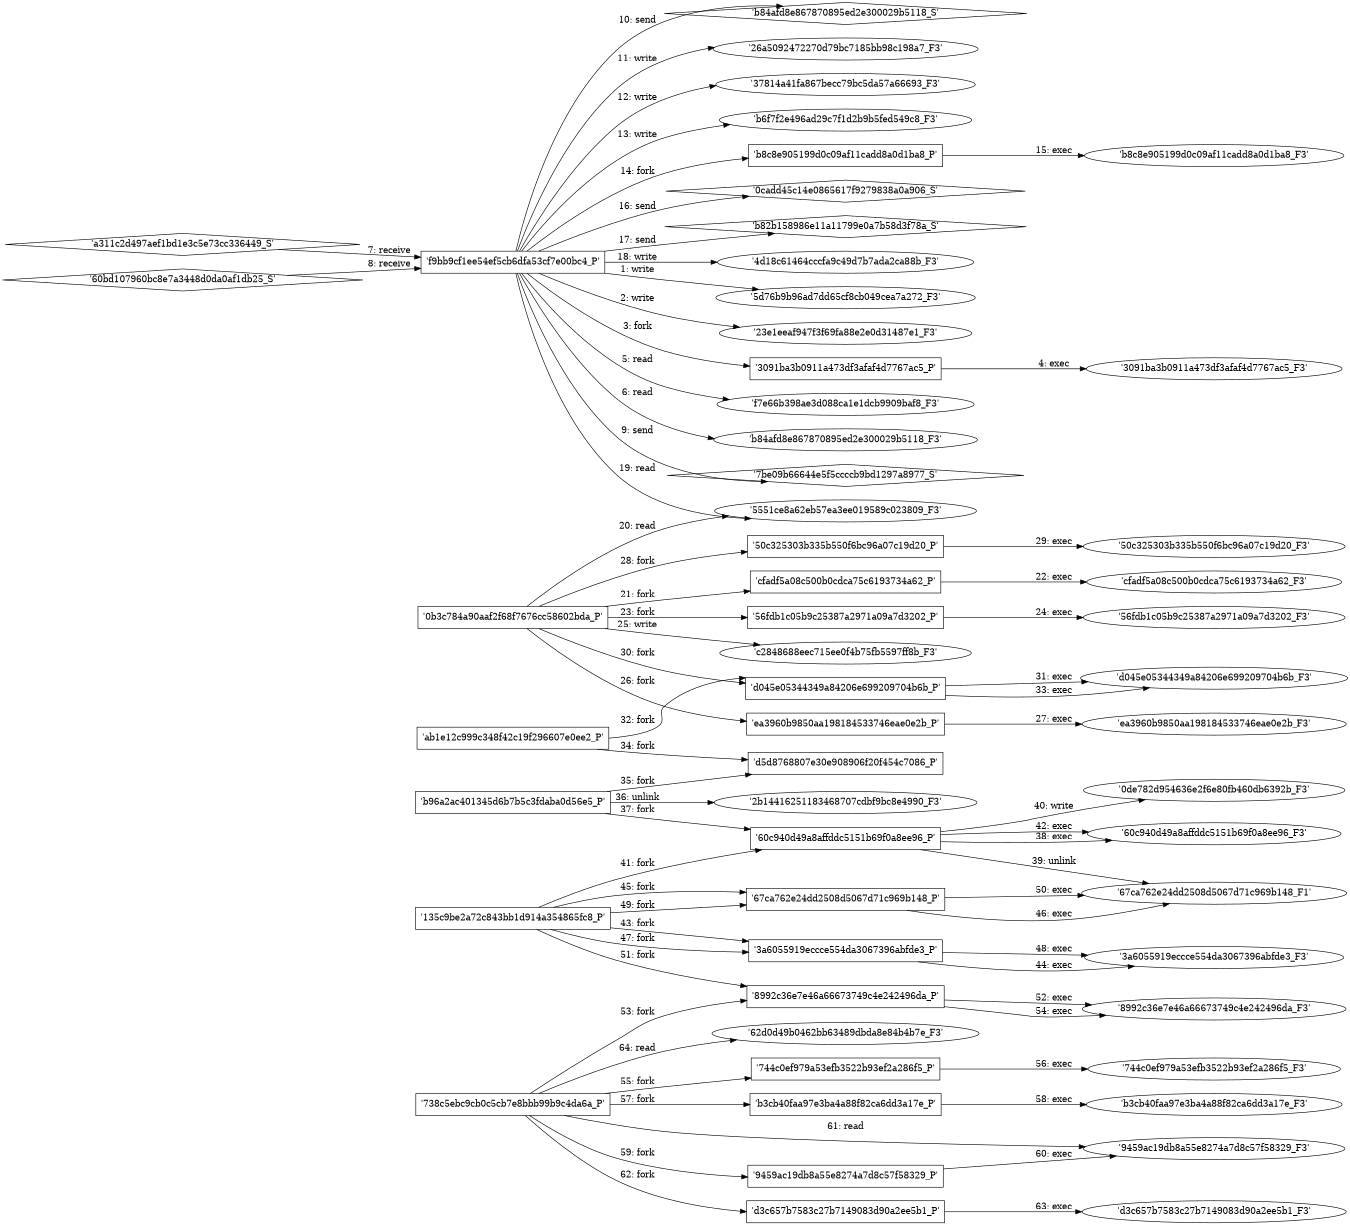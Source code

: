 digraph "D:\Learning\Paper\apt\基于CTI的攻击预警\Dataset\攻击图\ASGfromALLCTI\Threat Roundup for April 12 to April 19.dot" {
rankdir="LR"
size="9"
fixedsize="false"
splines="true"
nodesep=0.3
ranksep=0
fontsize=10
overlap="scalexy"
engine= "neato"
	"'5d76b9b96ad7dd65cf8cb049cea7a272_F3'" [node_type=file shape=ellipse]
	"'f9bb9cf1ee54ef5cb6dfa53cf7e00bc4_P'" [node_type=Process shape=box]
	"'f9bb9cf1ee54ef5cb6dfa53cf7e00bc4_P'" -> "'5d76b9b96ad7dd65cf8cb049cea7a272_F3'" [label="1: write"]
	"'23e1eeaf947f3f69fa88e2e0d31487e1_F3'" [node_type=file shape=ellipse]
	"'f9bb9cf1ee54ef5cb6dfa53cf7e00bc4_P'" [node_type=Process shape=box]
	"'f9bb9cf1ee54ef5cb6dfa53cf7e00bc4_P'" -> "'23e1eeaf947f3f69fa88e2e0d31487e1_F3'" [label="2: write"]
	"'f9bb9cf1ee54ef5cb6dfa53cf7e00bc4_P'" [node_type=Process shape=box]
	"'3091ba3b0911a473df3afaf4d7767ac5_P'" [node_type=Process shape=box]
	"'f9bb9cf1ee54ef5cb6dfa53cf7e00bc4_P'" -> "'3091ba3b0911a473df3afaf4d7767ac5_P'" [label="3: fork"]
	"'3091ba3b0911a473df3afaf4d7767ac5_P'" [node_type=Process shape=box]
	"'3091ba3b0911a473df3afaf4d7767ac5_F3'" [node_type=File shape=ellipse]
	"'3091ba3b0911a473df3afaf4d7767ac5_P'" -> "'3091ba3b0911a473df3afaf4d7767ac5_F3'" [label="4: exec"]
	"'f7e66b398ae3d088ca1e1dcb9909baf8_F3'" [node_type=file shape=ellipse]
	"'f9bb9cf1ee54ef5cb6dfa53cf7e00bc4_P'" [node_type=Process shape=box]
	"'f9bb9cf1ee54ef5cb6dfa53cf7e00bc4_P'" -> "'f7e66b398ae3d088ca1e1dcb9909baf8_F3'" [label="5: read"]
	"'b84afd8e867870895ed2e300029b5118_F3'" [node_type=file shape=ellipse]
	"'f9bb9cf1ee54ef5cb6dfa53cf7e00bc4_P'" [node_type=Process shape=box]
	"'f9bb9cf1ee54ef5cb6dfa53cf7e00bc4_P'" -> "'b84afd8e867870895ed2e300029b5118_F3'" [label="6: read"]
	"'f9bb9cf1ee54ef5cb6dfa53cf7e00bc4_P'" [node_type=Process shape=box]
	"'a311c2d497aef1bd1e3c5e73cc336449_S'" [node_type=Socket shape=diamond]
	"'a311c2d497aef1bd1e3c5e73cc336449_S'" -> "'f9bb9cf1ee54ef5cb6dfa53cf7e00bc4_P'" [label="7: receive"]
	"'f9bb9cf1ee54ef5cb6dfa53cf7e00bc4_P'" [node_type=Process shape=box]
	"'60bd107960bc8e7a3448d0da0af1db25_S'" [node_type=Socket shape=diamond]
	"'60bd107960bc8e7a3448d0da0af1db25_S'" -> "'f9bb9cf1ee54ef5cb6dfa53cf7e00bc4_P'" [label="8: receive"]
	"'7be09b66644e5f5ccccb9bd1297a8977_S'" [node_type=Socket shape=diamond]
	"'f9bb9cf1ee54ef5cb6dfa53cf7e00bc4_P'" [node_type=Process shape=box]
	"'f9bb9cf1ee54ef5cb6dfa53cf7e00bc4_P'" -> "'7be09b66644e5f5ccccb9bd1297a8977_S'" [label="9: send"]
	"'b84afd8e867870895ed2e300029b5118_S'" [node_type=Socket shape=diamond]
	"'f9bb9cf1ee54ef5cb6dfa53cf7e00bc4_P'" [node_type=Process shape=box]
	"'f9bb9cf1ee54ef5cb6dfa53cf7e00bc4_P'" -> "'b84afd8e867870895ed2e300029b5118_S'" [label="10: send"]
	"'26a5092472270d79bc7185bb98c198a7_F3'" [node_type=file shape=ellipse]
	"'f9bb9cf1ee54ef5cb6dfa53cf7e00bc4_P'" [node_type=Process shape=box]
	"'f9bb9cf1ee54ef5cb6dfa53cf7e00bc4_P'" -> "'26a5092472270d79bc7185bb98c198a7_F3'" [label="11: write"]
	"'37814a41fa867becc79bc5da57a66693_F3'" [node_type=file shape=ellipse]
	"'f9bb9cf1ee54ef5cb6dfa53cf7e00bc4_P'" [node_type=Process shape=box]
	"'f9bb9cf1ee54ef5cb6dfa53cf7e00bc4_P'" -> "'37814a41fa867becc79bc5da57a66693_F3'" [label="12: write"]
	"'b6f7f2e496ad29c7f1d2b9b5fed549c8_F3'" [node_type=file shape=ellipse]
	"'f9bb9cf1ee54ef5cb6dfa53cf7e00bc4_P'" [node_type=Process shape=box]
	"'f9bb9cf1ee54ef5cb6dfa53cf7e00bc4_P'" -> "'b6f7f2e496ad29c7f1d2b9b5fed549c8_F3'" [label="13: write"]
	"'f9bb9cf1ee54ef5cb6dfa53cf7e00bc4_P'" [node_type=Process shape=box]
	"'b8c8e905199d0c09af11cadd8a0d1ba8_P'" [node_type=Process shape=box]
	"'f9bb9cf1ee54ef5cb6dfa53cf7e00bc4_P'" -> "'b8c8e905199d0c09af11cadd8a0d1ba8_P'" [label="14: fork"]
	"'b8c8e905199d0c09af11cadd8a0d1ba8_P'" [node_type=Process shape=box]
	"'b8c8e905199d0c09af11cadd8a0d1ba8_F3'" [node_type=File shape=ellipse]
	"'b8c8e905199d0c09af11cadd8a0d1ba8_P'" -> "'b8c8e905199d0c09af11cadd8a0d1ba8_F3'" [label="15: exec"]
	"'0cadd45c14e0865617f9279838a0a906_S'" [node_type=Socket shape=diamond]
	"'f9bb9cf1ee54ef5cb6dfa53cf7e00bc4_P'" [node_type=Process shape=box]
	"'f9bb9cf1ee54ef5cb6dfa53cf7e00bc4_P'" -> "'0cadd45c14e0865617f9279838a0a906_S'" [label="16: send"]
	"'b82b158986e11a11799e0a7b58d3f78a_S'" [node_type=Socket shape=diamond]
	"'f9bb9cf1ee54ef5cb6dfa53cf7e00bc4_P'" [node_type=Process shape=box]
	"'f9bb9cf1ee54ef5cb6dfa53cf7e00bc4_P'" -> "'b82b158986e11a11799e0a7b58d3f78a_S'" [label="17: send"]
	"'4d18c61464cccfa9c49d7b7ada2ca88b_F3'" [node_type=file shape=ellipse]
	"'f9bb9cf1ee54ef5cb6dfa53cf7e00bc4_P'" [node_type=Process shape=box]
	"'f9bb9cf1ee54ef5cb6dfa53cf7e00bc4_P'" -> "'4d18c61464cccfa9c49d7b7ada2ca88b_F3'" [label="18: write"]
	"'5551ce8a62eb57ea3ee019589c023809_F3'" [node_type=file shape=ellipse]
	"'f9bb9cf1ee54ef5cb6dfa53cf7e00bc4_P'" [node_type=Process shape=box]
	"'f9bb9cf1ee54ef5cb6dfa53cf7e00bc4_P'" -> "'5551ce8a62eb57ea3ee019589c023809_F3'" [label="19: read"]
	"'5551ce8a62eb57ea3ee019589c023809_F3'" [node_type=file shape=ellipse]
	"'0b3c784a90aaf2f68f7676cc58602bda_P'" [node_type=Process shape=box]
	"'0b3c784a90aaf2f68f7676cc58602bda_P'" -> "'5551ce8a62eb57ea3ee019589c023809_F3'" [label="20: read"]
	"'0b3c784a90aaf2f68f7676cc58602bda_P'" [node_type=Process shape=box]
	"'cfadf5a08c500b0cdca75c6193734a62_P'" [node_type=Process shape=box]
	"'0b3c784a90aaf2f68f7676cc58602bda_P'" -> "'cfadf5a08c500b0cdca75c6193734a62_P'" [label="21: fork"]
	"'cfadf5a08c500b0cdca75c6193734a62_P'" [node_type=Process shape=box]
	"'cfadf5a08c500b0cdca75c6193734a62_F3'" [node_type=File shape=ellipse]
	"'cfadf5a08c500b0cdca75c6193734a62_P'" -> "'cfadf5a08c500b0cdca75c6193734a62_F3'" [label="22: exec"]
	"'0b3c784a90aaf2f68f7676cc58602bda_P'" [node_type=Process shape=box]
	"'56fdb1c05b9c25387a2971a09a7d3202_P'" [node_type=Process shape=box]
	"'0b3c784a90aaf2f68f7676cc58602bda_P'" -> "'56fdb1c05b9c25387a2971a09a7d3202_P'" [label="23: fork"]
	"'56fdb1c05b9c25387a2971a09a7d3202_P'" [node_type=Process shape=box]
	"'56fdb1c05b9c25387a2971a09a7d3202_F3'" [node_type=File shape=ellipse]
	"'56fdb1c05b9c25387a2971a09a7d3202_P'" -> "'56fdb1c05b9c25387a2971a09a7d3202_F3'" [label="24: exec"]
	"'c2848688eec715ee0f4b75fb5597ff8b_F3'" [node_type=file shape=ellipse]
	"'0b3c784a90aaf2f68f7676cc58602bda_P'" [node_type=Process shape=box]
	"'0b3c784a90aaf2f68f7676cc58602bda_P'" -> "'c2848688eec715ee0f4b75fb5597ff8b_F3'" [label="25: write"]
	"'0b3c784a90aaf2f68f7676cc58602bda_P'" [node_type=Process shape=box]
	"'ea3960b9850aa198184533746eae0e2b_P'" [node_type=Process shape=box]
	"'0b3c784a90aaf2f68f7676cc58602bda_P'" -> "'ea3960b9850aa198184533746eae0e2b_P'" [label="26: fork"]
	"'ea3960b9850aa198184533746eae0e2b_P'" [node_type=Process shape=box]
	"'ea3960b9850aa198184533746eae0e2b_F3'" [node_type=File shape=ellipse]
	"'ea3960b9850aa198184533746eae0e2b_P'" -> "'ea3960b9850aa198184533746eae0e2b_F3'" [label="27: exec"]
	"'0b3c784a90aaf2f68f7676cc58602bda_P'" [node_type=Process shape=box]
	"'50c325303b335b550f6bc96a07c19d20_P'" [node_type=Process shape=box]
	"'0b3c784a90aaf2f68f7676cc58602bda_P'" -> "'50c325303b335b550f6bc96a07c19d20_P'" [label="28: fork"]
	"'50c325303b335b550f6bc96a07c19d20_P'" [node_type=Process shape=box]
	"'50c325303b335b550f6bc96a07c19d20_F3'" [node_type=File shape=ellipse]
	"'50c325303b335b550f6bc96a07c19d20_P'" -> "'50c325303b335b550f6bc96a07c19d20_F3'" [label="29: exec"]
	"'0b3c784a90aaf2f68f7676cc58602bda_P'" [node_type=Process shape=box]
	"'d045e05344349a84206e699209704b6b_P'" [node_type=Process shape=box]
	"'0b3c784a90aaf2f68f7676cc58602bda_P'" -> "'d045e05344349a84206e699209704b6b_P'" [label="30: fork"]
	"'d045e05344349a84206e699209704b6b_P'" [node_type=Process shape=box]
	"'d045e05344349a84206e699209704b6b_F3'" [node_type=File shape=ellipse]
	"'d045e05344349a84206e699209704b6b_P'" -> "'d045e05344349a84206e699209704b6b_F3'" [label="31: exec"]
	"'ab1e12c999c348f42c19f296607e0ee2_P'" [node_type=Process shape=box]
	"'d045e05344349a84206e699209704b6b_P'" [node_type=Process shape=box]
	"'ab1e12c999c348f42c19f296607e0ee2_P'" -> "'d045e05344349a84206e699209704b6b_P'" [label="32: fork"]
	"'d045e05344349a84206e699209704b6b_P'" [node_type=Process shape=box]
	"'d045e05344349a84206e699209704b6b_F3'" [node_type=File shape=ellipse]
	"'d045e05344349a84206e699209704b6b_P'" -> "'d045e05344349a84206e699209704b6b_F3'" [label="33: exec"]
	"'ab1e12c999c348f42c19f296607e0ee2_P'" [node_type=Process shape=box]
	"'d5d8768807e30e908906f20f454c7086_P'" [node_type=Process shape=box]
	"'ab1e12c999c348f42c19f296607e0ee2_P'" -> "'d5d8768807e30e908906f20f454c7086_P'" [label="34: fork"]
	"'b96a2ac401345d6b7b5c3fdaba0d56e5_P'" [node_type=Process shape=box]
	"'d5d8768807e30e908906f20f454c7086_P'" [node_type=Process shape=box]
	"'b96a2ac401345d6b7b5c3fdaba0d56e5_P'" -> "'d5d8768807e30e908906f20f454c7086_P'" [label="35: fork"]
	"'2b14416251183468707cdbf9bc8e4990_F3'" [node_type=file shape=ellipse]
	"'b96a2ac401345d6b7b5c3fdaba0d56e5_P'" [node_type=Process shape=box]
	"'b96a2ac401345d6b7b5c3fdaba0d56e5_P'" -> "'2b14416251183468707cdbf9bc8e4990_F3'" [label="36: unlink"]
	"'b96a2ac401345d6b7b5c3fdaba0d56e5_P'" [node_type=Process shape=box]
	"'60c940d49a8affddc5151b69f0a8ee96_P'" [node_type=Process shape=box]
	"'b96a2ac401345d6b7b5c3fdaba0d56e5_P'" -> "'60c940d49a8affddc5151b69f0a8ee96_P'" [label="37: fork"]
	"'60c940d49a8affddc5151b69f0a8ee96_P'" [node_type=Process shape=box]
	"'60c940d49a8affddc5151b69f0a8ee96_F3'" [node_type=File shape=ellipse]
	"'60c940d49a8affddc5151b69f0a8ee96_P'" -> "'60c940d49a8affddc5151b69f0a8ee96_F3'" [label="38: exec"]
	"'67ca762e24dd2508d5067d71c969b148_F1'" [node_type=file shape=ellipse]
	"'60c940d49a8affddc5151b69f0a8ee96_P'" [node_type=Process shape=box]
	"'60c940d49a8affddc5151b69f0a8ee96_P'" -> "'67ca762e24dd2508d5067d71c969b148_F1'" [label="39: unlink"]
	"'0de782d954636e2f6e80fb460db6392b_F3'" [node_type=file shape=ellipse]
	"'60c940d49a8affddc5151b69f0a8ee96_P'" [node_type=Process shape=box]
	"'60c940d49a8affddc5151b69f0a8ee96_P'" -> "'0de782d954636e2f6e80fb460db6392b_F3'" [label="40: write"]
	"'135c9be2a72c843bb1d914a354865fc8_P'" [node_type=Process shape=box]
	"'60c940d49a8affddc5151b69f0a8ee96_P'" [node_type=Process shape=box]
	"'135c9be2a72c843bb1d914a354865fc8_P'" -> "'60c940d49a8affddc5151b69f0a8ee96_P'" [label="41: fork"]
	"'60c940d49a8affddc5151b69f0a8ee96_P'" [node_type=Process shape=box]
	"'60c940d49a8affddc5151b69f0a8ee96_F3'" [node_type=File shape=ellipse]
	"'60c940d49a8affddc5151b69f0a8ee96_P'" -> "'60c940d49a8affddc5151b69f0a8ee96_F3'" [label="42: exec"]
	"'135c9be2a72c843bb1d914a354865fc8_P'" [node_type=Process shape=box]
	"'3a6055919eccce554da3067396abfde3_P'" [node_type=Process shape=box]
	"'135c9be2a72c843bb1d914a354865fc8_P'" -> "'3a6055919eccce554da3067396abfde3_P'" [label="43: fork"]
	"'3a6055919eccce554da3067396abfde3_P'" [node_type=Process shape=box]
	"'3a6055919eccce554da3067396abfde3_F3'" [node_type=File shape=ellipse]
	"'3a6055919eccce554da3067396abfde3_P'" -> "'3a6055919eccce554da3067396abfde3_F3'" [label="44: exec"]
	"'135c9be2a72c843bb1d914a354865fc8_P'" [node_type=Process shape=box]
	"'67ca762e24dd2508d5067d71c969b148_P'" [node_type=Process shape=box]
	"'135c9be2a72c843bb1d914a354865fc8_P'" -> "'67ca762e24dd2508d5067d71c969b148_P'" [label="45: fork"]
	"'67ca762e24dd2508d5067d71c969b148_P'" [node_type=Process shape=box]
	"'67ca762e24dd2508d5067d71c969b148_F1'" [node_type=File shape=ellipse]
	"'67ca762e24dd2508d5067d71c969b148_P'" -> "'67ca762e24dd2508d5067d71c969b148_F1'" [label="46: exec"]
	"'135c9be2a72c843bb1d914a354865fc8_P'" [node_type=Process shape=box]
	"'3a6055919eccce554da3067396abfde3_P'" [node_type=Process shape=box]
	"'135c9be2a72c843bb1d914a354865fc8_P'" -> "'3a6055919eccce554da3067396abfde3_P'" [label="47: fork"]
	"'3a6055919eccce554da3067396abfde3_P'" [node_type=Process shape=box]
	"'3a6055919eccce554da3067396abfde3_F3'" [node_type=File shape=ellipse]
	"'3a6055919eccce554da3067396abfde3_P'" -> "'3a6055919eccce554da3067396abfde3_F3'" [label="48: exec"]
	"'135c9be2a72c843bb1d914a354865fc8_P'" [node_type=Process shape=box]
	"'67ca762e24dd2508d5067d71c969b148_P'" [node_type=Process shape=box]
	"'135c9be2a72c843bb1d914a354865fc8_P'" -> "'67ca762e24dd2508d5067d71c969b148_P'" [label="49: fork"]
	"'67ca762e24dd2508d5067d71c969b148_P'" [node_type=Process shape=box]
	"'67ca762e24dd2508d5067d71c969b148_F1'" [node_type=File shape=ellipse]
	"'67ca762e24dd2508d5067d71c969b148_P'" -> "'67ca762e24dd2508d5067d71c969b148_F1'" [label="50: exec"]
	"'135c9be2a72c843bb1d914a354865fc8_P'" [node_type=Process shape=box]
	"'8992c36e7e46a66673749c4e242496da_P'" [node_type=Process shape=box]
	"'135c9be2a72c843bb1d914a354865fc8_P'" -> "'8992c36e7e46a66673749c4e242496da_P'" [label="51: fork"]
	"'8992c36e7e46a66673749c4e242496da_P'" [node_type=Process shape=box]
	"'8992c36e7e46a66673749c4e242496da_F3'" [node_type=File shape=ellipse]
	"'8992c36e7e46a66673749c4e242496da_P'" -> "'8992c36e7e46a66673749c4e242496da_F3'" [label="52: exec"]
	"'738c5ebc9cb0c5cb7e8bbb99b9c4da6a_P'" [node_type=Process shape=box]
	"'8992c36e7e46a66673749c4e242496da_P'" [node_type=Process shape=box]
	"'738c5ebc9cb0c5cb7e8bbb99b9c4da6a_P'" -> "'8992c36e7e46a66673749c4e242496da_P'" [label="53: fork"]
	"'8992c36e7e46a66673749c4e242496da_P'" [node_type=Process shape=box]
	"'8992c36e7e46a66673749c4e242496da_F3'" [node_type=File shape=ellipse]
	"'8992c36e7e46a66673749c4e242496da_P'" -> "'8992c36e7e46a66673749c4e242496da_F3'" [label="54: exec"]
	"'738c5ebc9cb0c5cb7e8bbb99b9c4da6a_P'" [node_type=Process shape=box]
	"'744c0ef979a53efb3522b93ef2a286f5_P'" [node_type=Process shape=box]
	"'738c5ebc9cb0c5cb7e8bbb99b9c4da6a_P'" -> "'744c0ef979a53efb3522b93ef2a286f5_P'" [label="55: fork"]
	"'744c0ef979a53efb3522b93ef2a286f5_P'" [node_type=Process shape=box]
	"'744c0ef979a53efb3522b93ef2a286f5_F3'" [node_type=File shape=ellipse]
	"'744c0ef979a53efb3522b93ef2a286f5_P'" -> "'744c0ef979a53efb3522b93ef2a286f5_F3'" [label="56: exec"]
	"'738c5ebc9cb0c5cb7e8bbb99b9c4da6a_P'" [node_type=Process shape=box]
	"'b3cb40faa97e3ba4a88f82ca6dd3a17e_P'" [node_type=Process shape=box]
	"'738c5ebc9cb0c5cb7e8bbb99b9c4da6a_P'" -> "'b3cb40faa97e3ba4a88f82ca6dd3a17e_P'" [label="57: fork"]
	"'b3cb40faa97e3ba4a88f82ca6dd3a17e_P'" [node_type=Process shape=box]
	"'b3cb40faa97e3ba4a88f82ca6dd3a17e_F3'" [node_type=File shape=ellipse]
	"'b3cb40faa97e3ba4a88f82ca6dd3a17e_P'" -> "'b3cb40faa97e3ba4a88f82ca6dd3a17e_F3'" [label="58: exec"]
	"'738c5ebc9cb0c5cb7e8bbb99b9c4da6a_P'" [node_type=Process shape=box]
	"'9459ac19db8a55e8274a7d8c57f58329_P'" [node_type=Process shape=box]
	"'738c5ebc9cb0c5cb7e8bbb99b9c4da6a_P'" -> "'9459ac19db8a55e8274a7d8c57f58329_P'" [label="59: fork"]
	"'9459ac19db8a55e8274a7d8c57f58329_P'" [node_type=Process shape=box]
	"'9459ac19db8a55e8274a7d8c57f58329_F3'" [node_type=File shape=ellipse]
	"'9459ac19db8a55e8274a7d8c57f58329_P'" -> "'9459ac19db8a55e8274a7d8c57f58329_F3'" [label="60: exec"]
	"'9459ac19db8a55e8274a7d8c57f58329_F3'" [node_type=file shape=ellipse]
	"'738c5ebc9cb0c5cb7e8bbb99b9c4da6a_P'" [node_type=Process shape=box]
	"'738c5ebc9cb0c5cb7e8bbb99b9c4da6a_P'" -> "'9459ac19db8a55e8274a7d8c57f58329_F3'" [label="61: read"]
	"'738c5ebc9cb0c5cb7e8bbb99b9c4da6a_P'" [node_type=Process shape=box]
	"'d3c657b7583c27b7149083d90a2ee5b1_P'" [node_type=Process shape=box]
	"'738c5ebc9cb0c5cb7e8bbb99b9c4da6a_P'" -> "'d3c657b7583c27b7149083d90a2ee5b1_P'" [label="62: fork"]
	"'d3c657b7583c27b7149083d90a2ee5b1_P'" [node_type=Process shape=box]
	"'d3c657b7583c27b7149083d90a2ee5b1_F3'" [node_type=File shape=ellipse]
	"'d3c657b7583c27b7149083d90a2ee5b1_P'" -> "'d3c657b7583c27b7149083d90a2ee5b1_F3'" [label="63: exec"]
	"'62d0d49b0462bb63489dbda8e84b4b7e_F3'" [node_type=file shape=ellipse]
	"'738c5ebc9cb0c5cb7e8bbb99b9c4da6a_P'" [node_type=Process shape=box]
	"'738c5ebc9cb0c5cb7e8bbb99b9c4da6a_P'" -> "'62d0d49b0462bb63489dbda8e84b4b7e_F3'" [label="64: read"]
}
